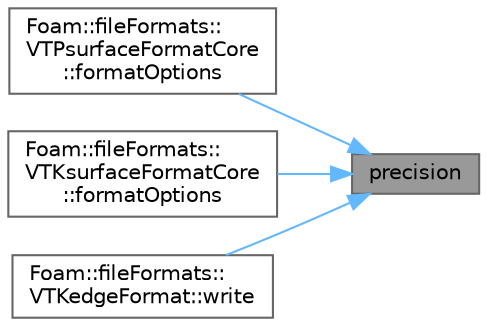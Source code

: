 digraph "precision"
{
 // LATEX_PDF_SIZE
  bgcolor="transparent";
  edge [fontname=Helvetica,fontsize=10,labelfontname=Helvetica,labelfontsize=10];
  node [fontname=Helvetica,fontsize=10,shape=box,height=0.2,width=0.4];
  rankdir="RL";
  Node1 [id="Node000001",label="precision",height=0.2,width=0.4,color="gray40", fillcolor="grey60", style="filled", fontcolor="black",tooltip=" "];
  Node1 -> Node2 [id="edge1_Node000001_Node000002",dir="back",color="steelblue1",style="solid",tooltip=" "];
  Node2 [id="Node000002",label="Foam::fileFormats::\lVTPsurfaceFormatCore\l::formatOptions",height=0.2,width=0.4,color="grey40", fillcolor="white", style="filled",URL="$classFoam_1_1fileFormats_1_1VTPsurfaceFormatCore.html#a714920e5b4a597d114b80d1b3e5b898d",tooltip=" "];
  Node1 -> Node3 [id="edge2_Node000001_Node000003",dir="back",color="steelblue1",style="solid",tooltip=" "];
  Node3 [id="Node000003",label="Foam::fileFormats::\lVTKsurfaceFormatCore\l::formatOptions",height=0.2,width=0.4,color="grey40", fillcolor="white", style="filled",URL="$classFoam_1_1fileFormats_1_1VTKsurfaceFormatCore.html#a39d44529ca41198d1f29cb670c5512ff",tooltip=" "];
  Node1 -> Node4 [id="edge3_Node000001_Node000004",dir="back",color="steelblue1",style="solid",tooltip=" "];
  Node4 [id="Node000004",label="Foam::fileFormats::\lVTKedgeFormat::write",height=0.2,width=0.4,color="grey40", fillcolor="white", style="filled",URL="$classFoam_1_1fileFormats_1_1VTKedgeFormat.html#af2efd70fe10200fd1d7674136c937b2d",tooltip=" "];
}
